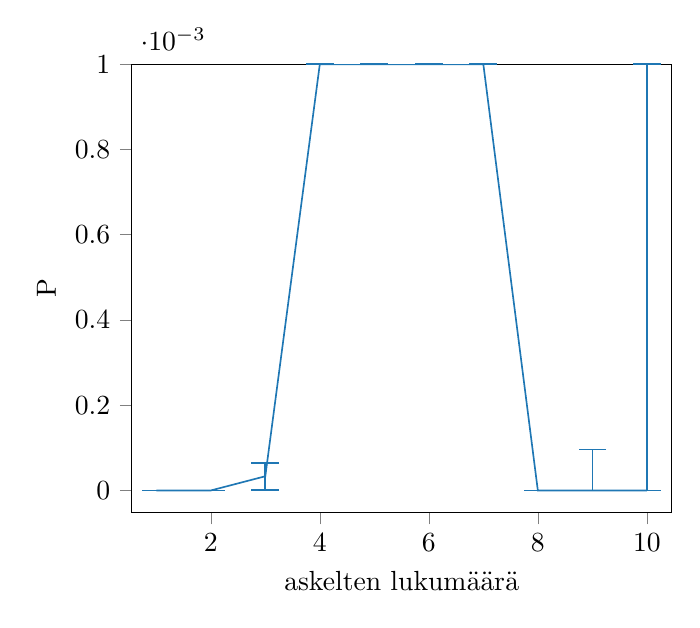 % This file was created by matplotlib2tikz v0.6.14.
\begin{tikzpicture}

\definecolor{color0}{rgb}{0.122,0.467,0.706}

\begin{axis}[
xlabel={askelten lukumäärä},
ylabel={P},
xmin=0.55, xmax=10.45,
ymin=-5.174e-05, ymax=0.001,
tick align=outside,
tick pos=left,
x grid style={lightgray!92.026!black},
y grid style={lightgray!92.026!black}
]
\path [draw=color0, semithick] (axis cs:1,0)
--(axis cs:1,0);

\path [draw=color0, semithick] (axis cs:2,0)
--(axis cs:2,0);

\path [draw=color0, semithick] (axis cs:3,1.711e-06)
--(axis cs:3,6.496e-05);

\path [draw=color0, semithick] (axis cs:4,0.001)
--(axis cs:4,0.001);

\path [draw=color0, semithick] (axis cs:5,0.001)
--(axis cs:5,0.001);

\path [draw=color0, semithick] (axis cs:6,0.001)
--(axis cs:6,0.001);

\path [draw=color0, semithick] (axis cs:7,0.001)
--(axis cs:7,0.001);

\path [draw=color0, semithick] (axis cs:8,0.0)
--(axis cs:8,0.0);

\path [draw=color0, semithick] (axis cs:9,9.596e-05)
--(axis cs:9,0.0);

\path [draw=color0, semithick] (axis cs:10,0.0)
--(axis cs:10,0.001);

\addplot [semithick, color0, mark=-, mark size=5, mark options={solid}, only marks, forget plot]
table {%
1 0
2 0
3 1.711e-06
4 0.001
5 0.001
6 0.001
7 0.001
8 0.0
9 9.596e-05
10 0.0
};
\addplot [semithick, color0, mark=-, mark size=5, mark options={solid}, only marks, forget plot]
table {%
1 0
2 0
3 6.496e-05
4 0.001
5 0.001
6 0.001
7 0.001
8 0.0
9 0.0
10 0.001
};
\addplot [semithick, color0, forget plot]
table {%
1 0
2 0
3 3.333e-05
4 0.001
5 0.001
6 0.001
7 0.001
8 0.0
9 0.0
10 0.0
};
\end{axis}

\end{tikzpicture}